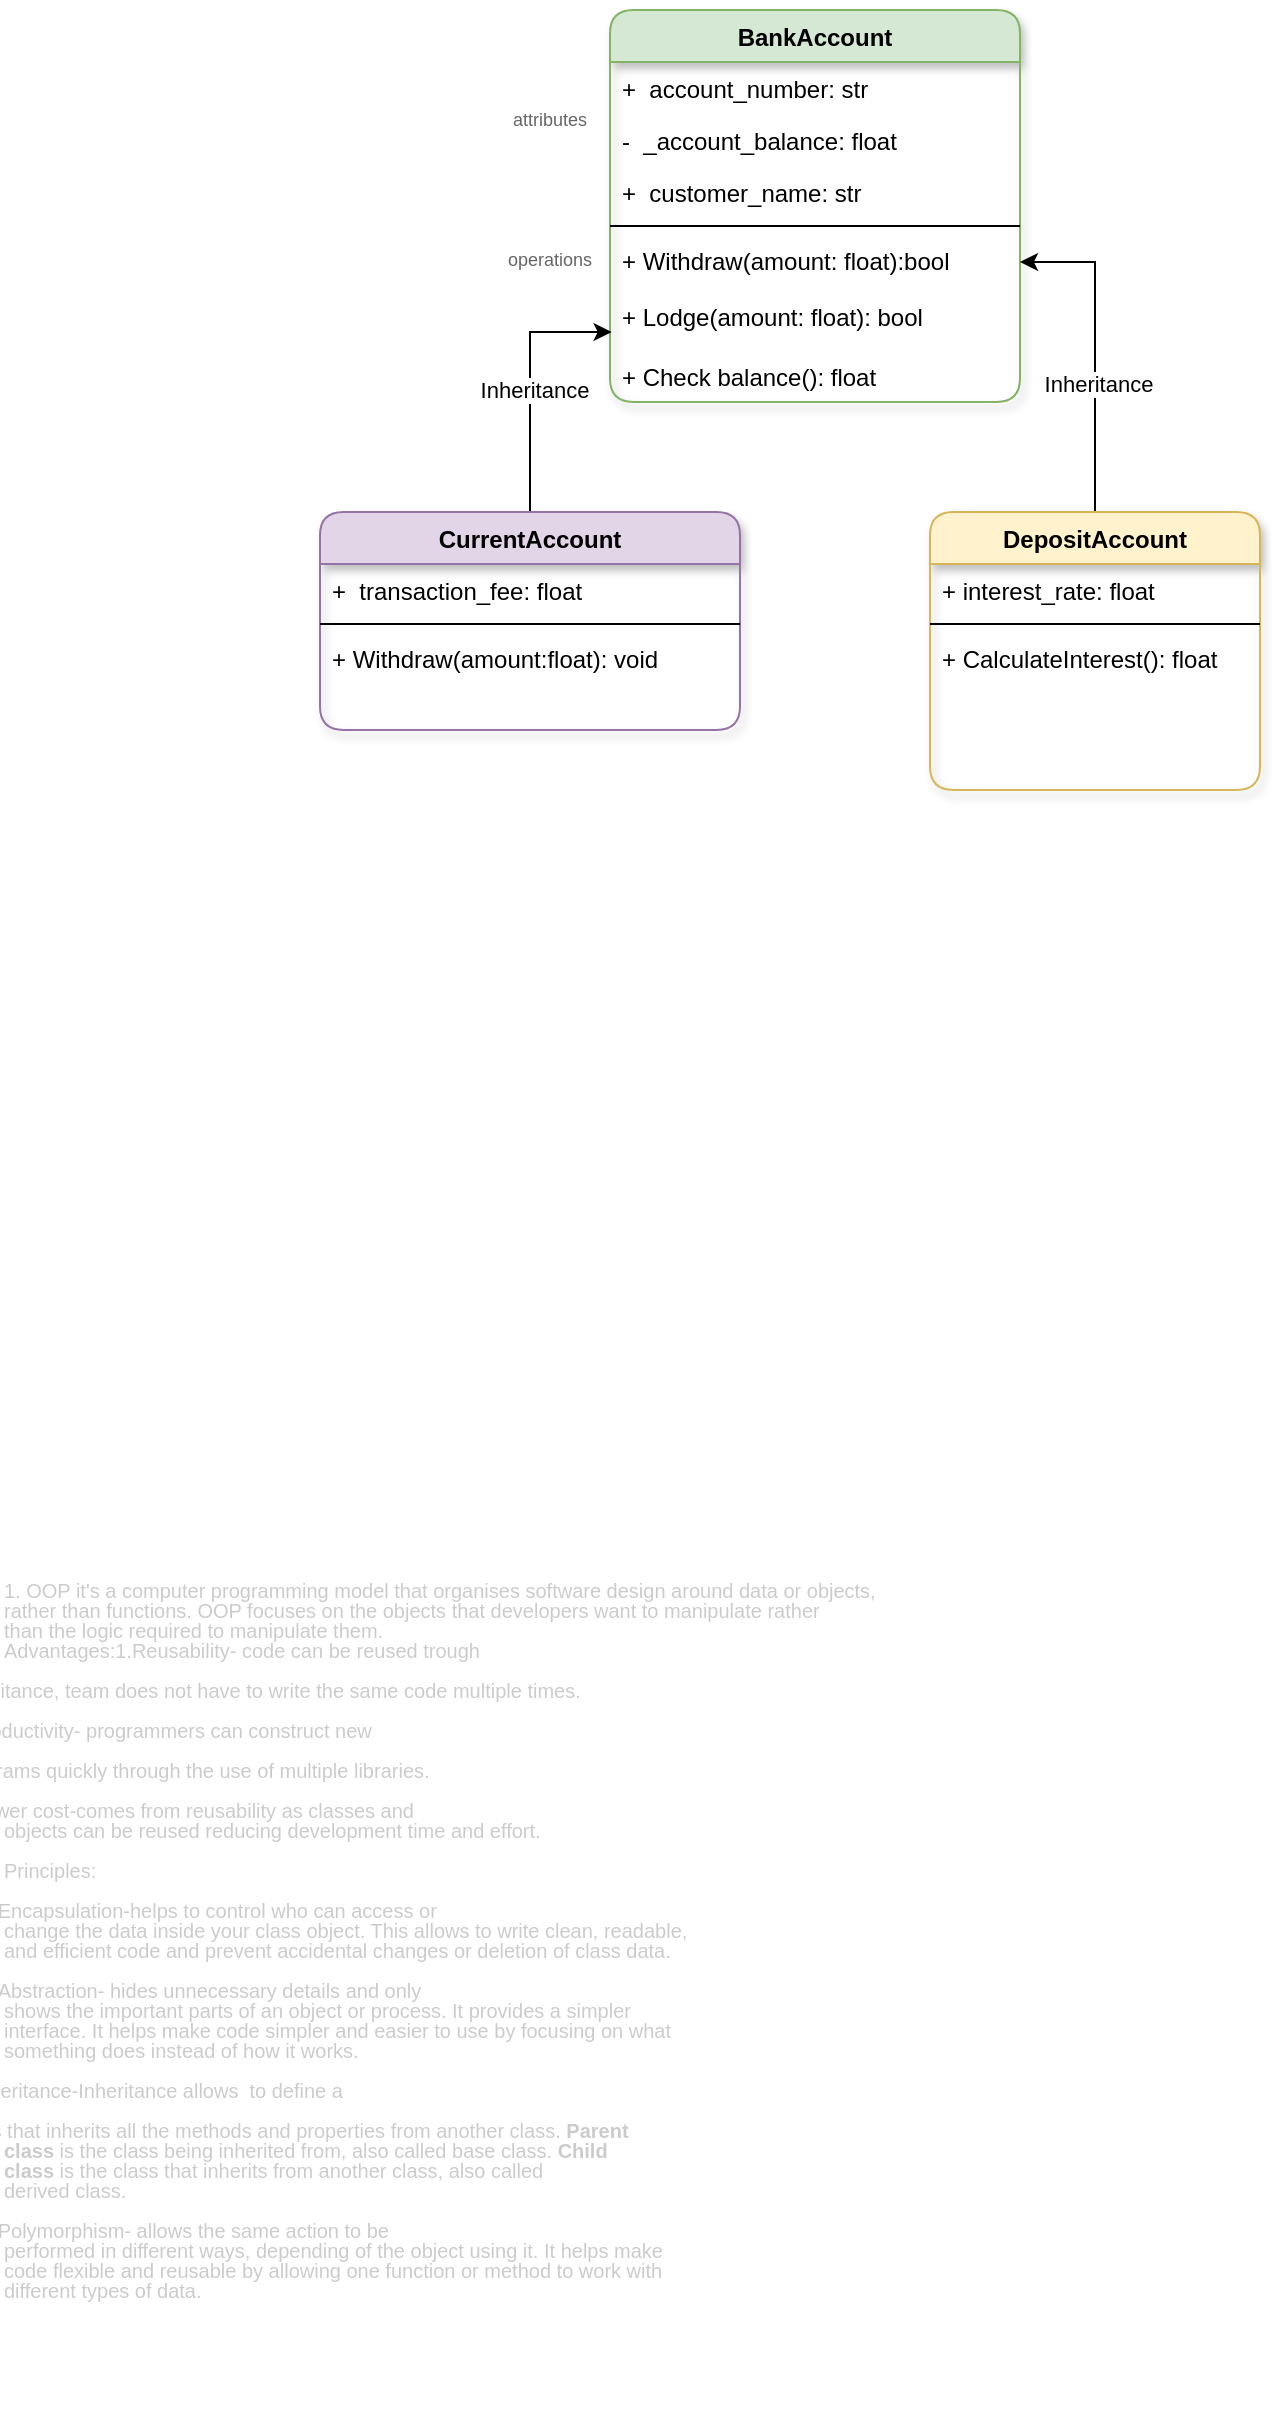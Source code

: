 <mxfile version="26.1.0">
  <diagram id="C5RBs43oDa-KdzZeNtuy" name="Page-1">
    <mxGraphModel dx="989" dy="532" grid="1" gridSize="10" guides="1" tooltips="1" connect="1" arrows="1" fold="1" page="1" pageScale="1" pageWidth="827" pageHeight="1169" background="#ffffff" math="0" shadow="0">
      <root>
        <mxCell id="WIyWlLk6GJQsqaUBKTNV-0" />
        <mxCell id="WIyWlLk6GJQsqaUBKTNV-1" parent="WIyWlLk6GJQsqaUBKTNV-0" />
        <mxCell id="zkfFHV4jXpPFQw0GAbJ--0" value="BankAccount" style="swimlane;fontStyle=1;align=center;verticalAlign=top;childLayout=stackLayout;horizontal=1;startSize=26;horizontalStack=0;resizeParent=1;resizeLast=0;collapsible=1;marginBottom=0;rounded=1;shadow=1;strokeWidth=1;fillColor=#d5e8d4;strokeColor=#82b366;glass=0;" parent="WIyWlLk6GJQsqaUBKTNV-1" vertex="1">
          <mxGeometry x="355" y="110" width="205" height="196" as="geometry">
            <mxRectangle x="230" y="140" width="160" height="26" as="alternateBounds" />
          </mxGeometry>
        </mxCell>
        <mxCell id="zkfFHV4jXpPFQw0GAbJ--1" value="+  account_number: str" style="text;align=left;verticalAlign=top;spacingLeft=4;spacingRight=4;overflow=hidden;rotatable=0;points=[[0,0.5],[1,0.5]];portConstraint=eastwest;" parent="zkfFHV4jXpPFQw0GAbJ--0" vertex="1">
          <mxGeometry y="26" width="205" height="26" as="geometry" />
        </mxCell>
        <mxCell id="zkfFHV4jXpPFQw0GAbJ--2" value="-  _account_balance: float" style="text;align=left;verticalAlign=top;spacingLeft=4;spacingRight=4;overflow=hidden;rotatable=0;points=[[0,0.5],[1,0.5]];portConstraint=eastwest;rounded=0;shadow=0;html=0;" parent="zkfFHV4jXpPFQw0GAbJ--0" vertex="1">
          <mxGeometry y="52" width="205" height="26" as="geometry" />
        </mxCell>
        <mxCell id="ahej4tqR_gj_TZqfoU-P-8" value="+  customer_name: str" style="text;align=left;verticalAlign=top;spacingLeft=4;spacingRight=4;overflow=hidden;rotatable=0;points=[[0,0.5],[1,0.5]];portConstraint=eastwest;rounded=0;shadow=0;html=0;" parent="zkfFHV4jXpPFQw0GAbJ--0" vertex="1">
          <mxGeometry y="78" width="205" height="26" as="geometry" />
        </mxCell>
        <mxCell id="zkfFHV4jXpPFQw0GAbJ--4" value="" style="line;html=1;strokeWidth=1;align=left;verticalAlign=middle;spacingTop=-1;spacingLeft=3;spacingRight=3;rotatable=0;labelPosition=right;points=[];portConstraint=eastwest;" parent="zkfFHV4jXpPFQw0GAbJ--0" vertex="1">
          <mxGeometry y="104" width="205" height="8" as="geometry" />
        </mxCell>
        <mxCell id="ahej4tqR_gj_TZqfoU-P-4" value="+ Withdraw(amount: float):bool" style="text;align=left;verticalAlign=top;spacingLeft=4;spacingRight=4;overflow=hidden;rotatable=0;points=[[0,0.5],[1,0.5]];portConstraint=eastwest;" parent="zkfFHV4jXpPFQw0GAbJ--0" vertex="1">
          <mxGeometry y="112" width="205" height="28" as="geometry" />
        </mxCell>
        <mxCell id="ahej4tqR_gj_TZqfoU-P-10" value="+ Lodge(amount: float): bool" style="text;align=left;verticalAlign=top;spacingLeft=4;spacingRight=4;overflow=hidden;rotatable=0;points=[[0,0.5],[1,0.5]];portConstraint=eastwest;" parent="zkfFHV4jXpPFQw0GAbJ--0" vertex="1">
          <mxGeometry y="140" width="205" height="30" as="geometry" />
        </mxCell>
        <mxCell id="ahej4tqR_gj_TZqfoU-P-2" value="+ Check balance(): float" style="text;align=left;verticalAlign=top;spacingLeft=4;spacingRight=4;overflow=hidden;rotatable=0;points=[[0,0.5],[1,0.5]];portConstraint=eastwest;" parent="zkfFHV4jXpPFQw0GAbJ--0" vertex="1">
          <mxGeometry y="170" width="205" height="26" as="geometry" />
        </mxCell>
        <mxCell id="vyFO-x141i09dufOCAoc-2" style="edgeStyle=orthogonalEdgeStyle;rounded=0;orthogonalLoop=1;jettySize=auto;html=1;entryX=0.004;entryY=0.7;entryDx=0;entryDy=0;entryPerimeter=0;" parent="WIyWlLk6GJQsqaUBKTNV-1" source="zkfFHV4jXpPFQw0GAbJ--6" target="ahej4tqR_gj_TZqfoU-P-10" edge="1">
          <mxGeometry relative="1" as="geometry" />
        </mxCell>
        <mxCell id="vyFO-x141i09dufOCAoc-3" value="Inheritance" style="edgeLabel;html=1;align=center;verticalAlign=middle;resizable=0;points=[];" parent="vyFO-x141i09dufOCAoc-2" vertex="1" connectable="0">
          <mxGeometry x="-0.066" y="-2" relative="1" as="geometry">
            <mxPoint as="offset" />
          </mxGeometry>
        </mxCell>
        <mxCell id="zkfFHV4jXpPFQw0GAbJ--6" value="CurrentAccount" style="swimlane;fontStyle=1;align=center;verticalAlign=top;childLayout=stackLayout;horizontal=1;startSize=26;horizontalStack=0;resizeParent=1;resizeLast=0;collapsible=1;marginBottom=0;rounded=1;shadow=1;strokeWidth=1;fillColor=#e1d5e7;strokeColor=#9673a6;" parent="WIyWlLk6GJQsqaUBKTNV-1" vertex="1">
          <mxGeometry x="210" y="361" width="210" height="109" as="geometry">
            <mxRectangle x="130" y="380" width="160" height="26" as="alternateBounds" />
          </mxGeometry>
        </mxCell>
        <mxCell id="zkfFHV4jXpPFQw0GAbJ--7" value="+  transaction_fee: float" style="text;align=left;verticalAlign=top;spacingLeft=4;spacingRight=4;overflow=hidden;rotatable=0;points=[[0,0.5],[1,0.5]];portConstraint=eastwest;" parent="zkfFHV4jXpPFQw0GAbJ--6" vertex="1">
          <mxGeometry y="26" width="210" height="26" as="geometry" />
        </mxCell>
        <mxCell id="zkfFHV4jXpPFQw0GAbJ--9" value="" style="line;html=1;strokeWidth=1;align=left;verticalAlign=middle;spacingTop=-1;spacingLeft=3;spacingRight=3;rotatable=0;labelPosition=right;points=[];portConstraint=eastwest;" parent="zkfFHV4jXpPFQw0GAbJ--6" vertex="1">
          <mxGeometry y="52" width="210" height="8" as="geometry" />
        </mxCell>
        <mxCell id="zkfFHV4jXpPFQw0GAbJ--11" value="+ Withdraw(amount:float): void" style="text;align=left;verticalAlign=top;spacingLeft=4;spacingRight=4;overflow=hidden;rotatable=0;points=[[0,0.5],[1,0.5]];portConstraint=eastwest;" parent="zkfFHV4jXpPFQw0GAbJ--6" vertex="1">
          <mxGeometry y="60" width="210" height="26" as="geometry" />
        </mxCell>
        <mxCell id="vyFO-x141i09dufOCAoc-1" style="edgeStyle=orthogonalEdgeStyle;rounded=0;orthogonalLoop=1;jettySize=auto;html=1;" parent="WIyWlLk6GJQsqaUBKTNV-1" source="zkfFHV4jXpPFQw0GAbJ--17" target="ahej4tqR_gj_TZqfoU-P-4" edge="1">
          <mxGeometry relative="1" as="geometry" />
        </mxCell>
        <mxCell id="vyFO-x141i09dufOCAoc-4" value="Inheritance" style="edgeLabel;html=1;align=center;verticalAlign=middle;resizable=0;points=[];" parent="vyFO-x141i09dufOCAoc-1" vertex="1" connectable="0">
          <mxGeometry x="-0.209" y="-1" relative="1" as="geometry">
            <mxPoint as="offset" />
          </mxGeometry>
        </mxCell>
        <mxCell id="zkfFHV4jXpPFQw0GAbJ--17" value="DepositAccount" style="swimlane;fontStyle=1;align=center;verticalAlign=top;childLayout=stackLayout;horizontal=1;startSize=26;horizontalStack=0;resizeParent=1;resizeLast=0;collapsible=1;marginBottom=0;rounded=1;shadow=1;strokeWidth=1;fillColor=#fff2cc;strokeColor=#d6b656;" parent="WIyWlLk6GJQsqaUBKTNV-1" vertex="1">
          <mxGeometry x="515" y="361" width="165" height="139" as="geometry">
            <mxRectangle x="550" y="140" width="160" height="26" as="alternateBounds" />
          </mxGeometry>
        </mxCell>
        <mxCell id="zkfFHV4jXpPFQw0GAbJ--18" value="+ interest_rate: float" style="text;align=left;verticalAlign=top;spacingLeft=4;spacingRight=4;overflow=hidden;rotatable=0;points=[[0,0.5],[1,0.5]];portConstraint=eastwest;" parent="zkfFHV4jXpPFQw0GAbJ--17" vertex="1">
          <mxGeometry y="26" width="165" height="26" as="geometry" />
        </mxCell>
        <mxCell id="zkfFHV4jXpPFQw0GAbJ--23" value="" style="line;html=1;strokeWidth=1;align=left;verticalAlign=middle;spacingTop=-1;spacingLeft=3;spacingRight=3;rotatable=0;labelPosition=right;points=[];portConstraint=eastwest;" parent="zkfFHV4jXpPFQw0GAbJ--17" vertex="1">
          <mxGeometry y="52" width="165" height="8" as="geometry" />
        </mxCell>
        <mxCell id="ahej4tqR_gj_TZqfoU-P-5" value="+ CalculateInterest(): float" style="text;align=left;verticalAlign=top;spacingLeft=4;spacingRight=4;overflow=hidden;rotatable=0;points=[[0,0.5],[1,0.5]];portConstraint=eastwest;" parent="zkfFHV4jXpPFQw0GAbJ--17" vertex="1">
          <mxGeometry y="60" width="165" height="26" as="geometry" />
        </mxCell>
        <mxCell id="ZvxNJfQyt0pmhfVZHKPM-0" value="&lt;div style=&quot;line-height: 100%;&quot;&gt;1. OOP it&#39;s a computer programming model that organises software design around data or objects,&amp;nbsp;&lt;/div&gt;&lt;div style=&quot;line-height: 100%;&quot;&gt;rather than functions. OOP focuses on the objects that developers want to manipulate rather&amp;nbsp;&lt;/div&gt;&lt;div style=&quot;line-height: 100%;&quot;&gt;than the logic required to manipulate them.&lt;div&gt;&lt;span style=&quot;background-color: transparent; color: light-dark(rgb(0, 0, 0), rgb(255, 255, 255));&quot;&gt;Advantages:&lt;/span&gt;&lt;span style=&quot;background-color: transparent; color: light-dark(rgb(0, 0, 0), rgb(255, 255, 255)); text-indent: -18pt;&quot;&gt;1.&lt;/span&gt;&lt;span style=&quot;background-color: transparent; color: light-dark(rgb(0, 0, 0), rgb(255, 255, 255)); text-indent: -18pt;&quot;&gt;Reusability- code can be reused trough&lt;/span&gt;&lt;/div&gt;&lt;div&gt;&lt;p style=&quot;text-indent:-18.0pt;mso-list:l1 level1 lfo1&quot; class=&quot;MsoListParagraphCxSpFirst&quot;&gt;inheritance, team does not have to write the same code multiple times.&lt;/p&gt;&lt;p style=&quot;text-indent:-18.0pt;mso-list:l1 level1 lfo1&quot; class=&quot;MsoListParagraphCxSpFirst&quot;&gt;&lt;span style=&quot;text-indent: -18pt; background-color: transparent; color: light-dark(rgb(0, 0, 0), rgb(255, 255, 255));&quot;&gt;2.p&lt;/span&gt;&lt;span style=&quot;text-indent: -18pt; background-color: transparent; color: light-dark(rgb(0, 0, 0), rgb(255, 255, 255));&quot;&gt;roductivity- programmers can construct new&lt;/span&gt;&lt;/p&gt;&lt;p style=&quot;text-indent:-18.0pt;mso-list:l1 level1 lfo1&quot; class=&quot;MsoListParagraphCxSpMiddle&quot;&gt;programs quickly through the use of multiple libraries.&lt;/p&gt;&lt;p style=&quot;text-indent:-18.0pt;mso-list:l1 level1 lfo1&quot; class=&quot;MsoListParagraphCxSpLast&quot;&gt;3.Lower cost-comes from reusability as classes and&lt;br&gt;objects can be reused reducing development time and effort.&lt;/p&gt;&lt;p class=&quot;MsoNormal&quot;&gt;Principles:&lt;/p&gt;&lt;p style=&quot;text-indent:-18.0pt;mso-list:l0 level1 lfo2&quot; class=&quot;MsoListParagraphCxSpFirst&quot;&gt;1.&lt;span style=&quot;font-variant-numeric: normal; font-variant-east-asian: normal; font-variant-alternates: normal; font-size-adjust: none; font-kerning: auto; font-optical-sizing: auto; font-feature-settings: normal; font-variation-settings: normal; font-variant-position: normal; font-variant-emoji: normal; font-stretch: normal; font-family: &amp;quot;Times New Roman&amp;quot;; line-height: 100%;&quot;&gt;&amp;nbsp;&amp;nbsp;&amp;nbsp;&amp;nbsp;&amp;nbsp;&lt;/span&gt;Encapsulation-helps to control who can access or&lt;br&gt;change the data inside your class object. This allows to write clean, readable,&lt;br&gt;and efficient code and prevent accidental changes or deletion of class data.&lt;/p&gt;&lt;p style=&quot;text-indent:-18.0pt;mso-list:l0 level1 lfo2&quot; class=&quot;MsoListParagraphCxSpMiddle&quot;&gt;2.&lt;span style=&quot;font-variant-numeric: normal; font-variant-east-asian: normal; font-variant-alternates: normal; font-size-adjust: none; font-kerning: auto; font-optical-sizing: auto; font-feature-settings: normal; font-variation-settings: normal; font-variant-position: normal; font-variant-emoji: normal; font-stretch: normal; font-family: &amp;quot;Times New Roman&amp;quot;; line-height: 100%;&quot;&gt;&amp;nbsp;&amp;nbsp;&amp;nbsp;&amp;nbsp;&amp;nbsp;&lt;/span&gt;Abstraction- hides unnecessary details and only&lt;br&gt;shows the important parts of an object or process. It provides a simpler&lt;br&gt;interface. It helps make code simpler and easier to use by focusing on what&lt;br&gt;something does instead of how it works.&lt;/p&gt;&lt;p style=&quot;text-indent:-18.0pt;mso-list:l0 level1 lfo2&quot; class=&quot;MsoListParagraphCxSpMiddle&quot;&gt;&lt;span style=&quot;text-indent: -18pt; background-color: transparent; color: light-dark(rgb(0, 0, 0), rgb(255, 255, 255));&quot;&gt;3.&lt;/span&gt;&lt;span style=&quot;text-indent: -18pt; background-color: transparent; color: light-dark(rgb(0, 0, 0), rgb(255, 255, 255));&quot;&gt;Inheritance-&lt;/span&gt;&lt;span style=&quot;text-indent: -18pt; background-color: transparent; color: light-dark(rgb(0, 0, 0), rgb(255, 255, 255));&quot;&gt;Inheritance allows&amp;nbsp; to define a&lt;/span&gt;&lt;/p&gt;&lt;p style=&quot;text-indent:-18.0pt;mso-list:l0 level1 lfo2&quot; class=&quot;MsoListParagraphCxSpMiddle&quot;&gt;class that inherits all the methods and properties from another class. &lt;b&gt;Parent&lt;br&gt;class&lt;/b&gt;&amp;nbsp;is the class being inherited from, also called base class. &lt;b&gt;Child&lt;br&gt;class&lt;/b&gt;&amp;nbsp;is the class that inherits from another class, also called&lt;br&gt;derived class.&lt;/p&gt;&lt;p style=&quot;text-indent:-18.0pt;mso-list:l0 level1 lfo2&quot; class=&quot;MsoListParagraphCxSpLast&quot;&gt;4.&lt;span style=&quot;font-variant-numeric: normal; font-variant-east-asian: normal; font-variant-alternates: normal; font-size-adjust: none; font-kerning: auto; font-optical-sizing: auto; font-feature-settings: normal; font-variation-settings: normal; font-variant-position: normal; font-variant-emoji: normal; font-stretch: normal; font-family: &amp;quot;Times New Roman&amp;quot;; line-height: 100%;&quot;&gt;&amp;nbsp;&amp;nbsp;&amp;nbsp;&amp;nbsp;&amp;nbsp;&lt;/span&gt;Polymorphism- allows the same action to be&lt;br&gt;performed in different ways, depending of the object using it. It helps make&lt;br&gt;code flexible and reusable by allowing one function or method to work with&lt;br&gt;different types of data.&amp;nbsp;&lt;/p&gt;&lt;/div&gt;&lt;/div&gt;" style="text;html=1;align=left;verticalAlign=middle;whiteSpace=wrap;rounded=0;fontSize=10;textOpacity=20;" parent="WIyWlLk6GJQsqaUBKTNV-1" vertex="1">
          <mxGeometry x="50" y="850" width="530" height="460" as="geometry" />
        </mxCell>
        <mxCell id="SWNJVlPUWwC_PUyH_kR6-0" value="&lt;font&gt;attributes&lt;/font&gt;" style="text;html=1;align=center;verticalAlign=middle;whiteSpace=wrap;rounded=0;textOpacity=60;fontSize=9;" vertex="1" parent="WIyWlLk6GJQsqaUBKTNV-1">
          <mxGeometry x="295" y="150" width="60" height="30" as="geometry" />
        </mxCell>
        <mxCell id="SWNJVlPUWwC_PUyH_kR6-1" value="&lt;font&gt;operations&lt;/font&gt;" style="text;html=1;align=center;verticalAlign=middle;whiteSpace=wrap;rounded=0;textOpacity=60;fontSize=9;" vertex="1" parent="WIyWlLk6GJQsqaUBKTNV-1">
          <mxGeometry x="295" y="220" width="60" height="30" as="geometry" />
        </mxCell>
      </root>
    </mxGraphModel>
  </diagram>
</mxfile>

